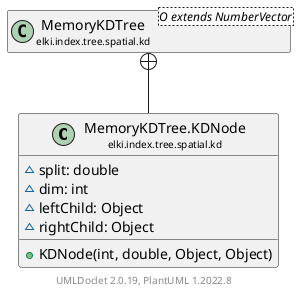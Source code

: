 @startuml
    remove .*\.(Instance|Par|Parameterizer|Factory)$
    set namespaceSeparator none
    hide empty fields
    hide empty methods

    class "<size:14>MemoryKDTree.KDNode\n<size:10>elki.index.tree.spatial.kd" as elki.index.tree.spatial.kd.MemoryKDTree.KDNode [[MemoryKDTree.KDNode.html]] {
        ~split: double
        ~dim: int
        ~leftChild: Object
        ~rightChild: Object
        +KDNode(int, double, Object, Object)
    }

    class "<size:14>MemoryKDTree\n<size:10>elki.index.tree.spatial.kd" as elki.index.tree.spatial.kd.MemoryKDTree<O extends NumberVector> [[MemoryKDTree.html]]

    elki.index.tree.spatial.kd.MemoryKDTree +-- elki.index.tree.spatial.kd.MemoryKDTree.KDNode

    center footer UMLDoclet 2.0.19, PlantUML 1.2022.8
@enduml
